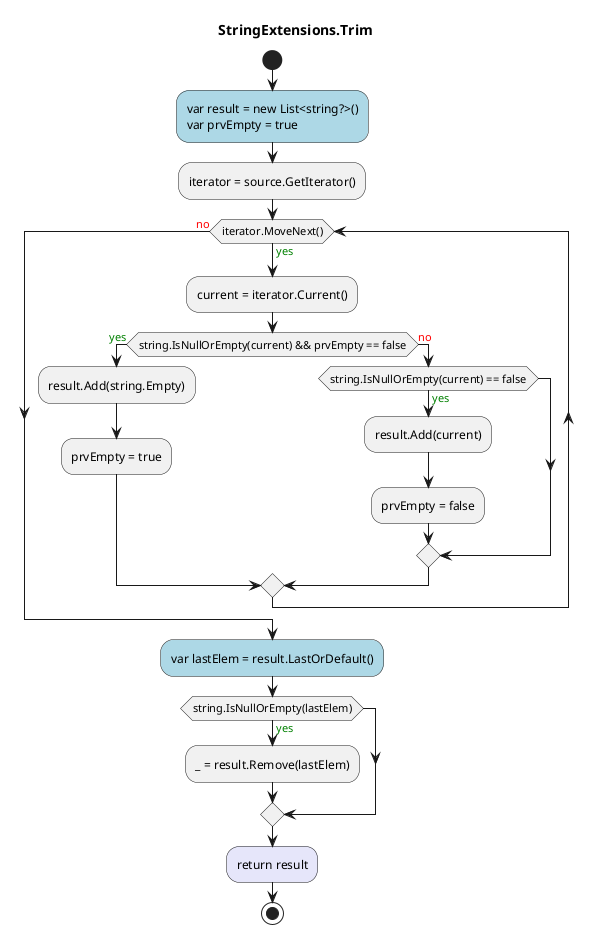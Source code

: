 @startuml StringExtensions.Trim
title StringExtensions.Trim
start
#LightBlue:var result = new List<string?>()
var prvEmpty = true;
:iterator = source.GetIterator();
while (iterator.MoveNext()) is (<color:green>yes)
:current = iterator.Current();
      if (string.IsNullOrEmpty(current) && prvEmpty == false) then (<color:green>yes)
          :result.Add(string.Empty);
          :prvEmpty = true;
        else (<color:red>no)
          if (string.IsNullOrEmpty(current) == false) then (<color:green>yes)
              :result.Add(current);
              :prvEmpty = false;
          endif
      endif
endwhile (<color:red>no)
#LightBlue:var lastElem = result.LastOrDefault();
if (string.IsNullOrEmpty(lastElem)) then (<color:green>yes)
    :_ = result.Remove(lastElem);
endif
#Lavender:return result;
stop
@enduml
